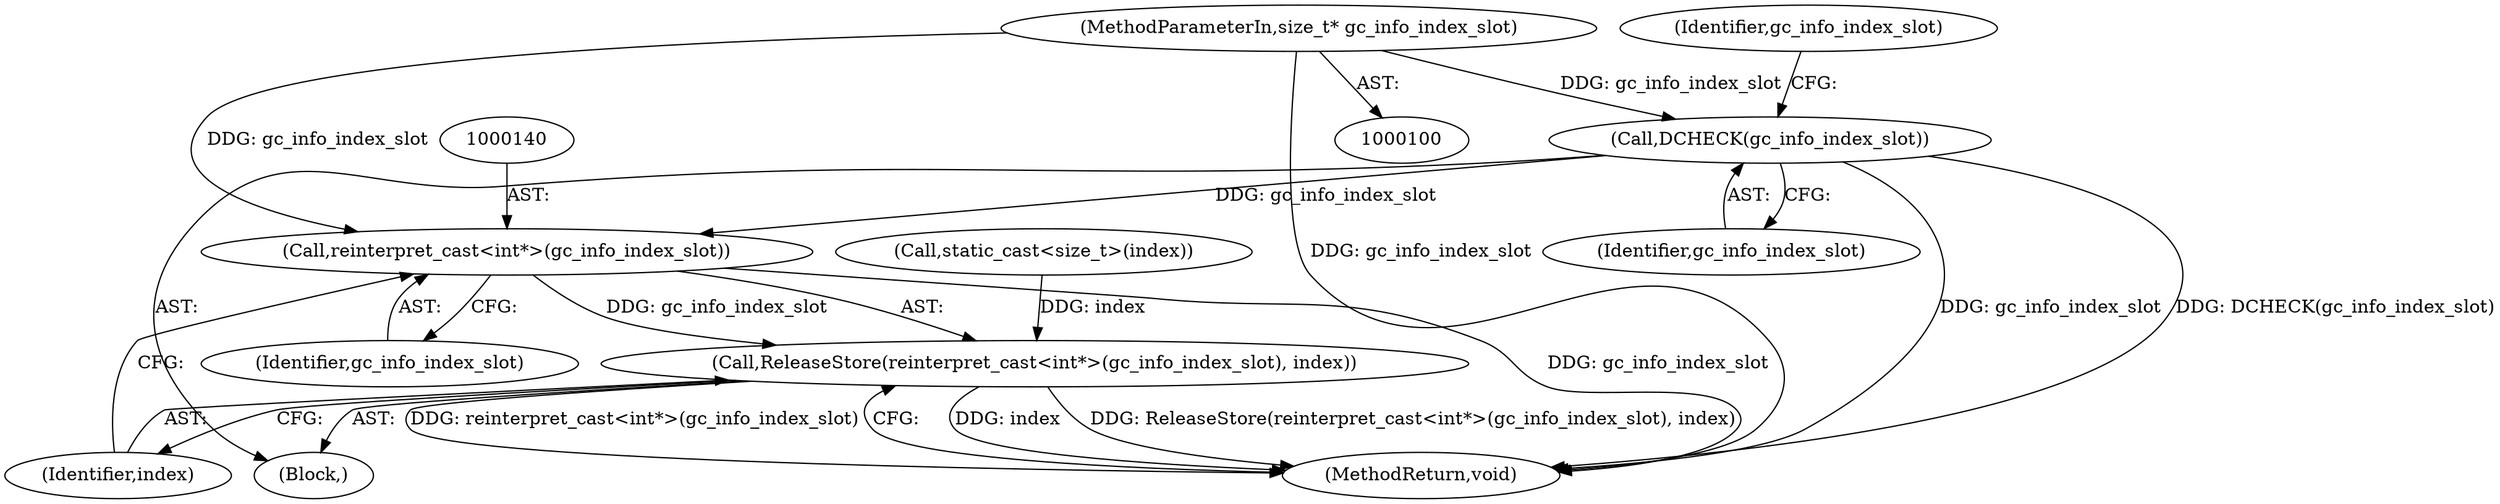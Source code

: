 digraph "0_Chrome_20b65d00ca3d8696430e22efad7485366f8c3a21@pointer" {
"1000102" [label="(MethodParameterIn,size_t* gc_info_index_slot)"];
"1000106" [label="(Call,DCHECK(gc_info_index_slot))"];
"1000139" [label="(Call,reinterpret_cast<int*>(gc_info_index_slot))"];
"1000138" [label="(Call,ReleaseStore(reinterpret_cast<int*>(gc_info_index_slot), index))"];
"1000139" [label="(Call,reinterpret_cast<int*>(gc_info_index_slot))"];
"1000121" [label="(Call,static_cast<size_t>(index))"];
"1000103" [label="(Block,)"];
"1000141" [label="(Identifier,gc_info_index_slot)"];
"1000143" [label="(MethodReturn,void)"];
"1000138" [label="(Call,ReleaseStore(reinterpret_cast<int*>(gc_info_index_slot), index))"];
"1000111" [label="(Identifier,gc_info_index_slot)"];
"1000142" [label="(Identifier,index)"];
"1000106" [label="(Call,DCHECK(gc_info_index_slot))"];
"1000102" [label="(MethodParameterIn,size_t* gc_info_index_slot)"];
"1000107" [label="(Identifier,gc_info_index_slot)"];
"1000102" -> "1000100"  [label="AST: "];
"1000102" -> "1000143"  [label="DDG: gc_info_index_slot"];
"1000102" -> "1000106"  [label="DDG: gc_info_index_slot"];
"1000102" -> "1000139"  [label="DDG: gc_info_index_slot"];
"1000106" -> "1000103"  [label="AST: "];
"1000106" -> "1000107"  [label="CFG: "];
"1000107" -> "1000106"  [label="AST: "];
"1000111" -> "1000106"  [label="CFG: "];
"1000106" -> "1000143"  [label="DDG: gc_info_index_slot"];
"1000106" -> "1000143"  [label="DDG: DCHECK(gc_info_index_slot)"];
"1000106" -> "1000139"  [label="DDG: gc_info_index_slot"];
"1000139" -> "1000138"  [label="AST: "];
"1000139" -> "1000141"  [label="CFG: "];
"1000140" -> "1000139"  [label="AST: "];
"1000141" -> "1000139"  [label="AST: "];
"1000142" -> "1000139"  [label="CFG: "];
"1000139" -> "1000143"  [label="DDG: gc_info_index_slot"];
"1000139" -> "1000138"  [label="DDG: gc_info_index_slot"];
"1000138" -> "1000103"  [label="AST: "];
"1000138" -> "1000142"  [label="CFG: "];
"1000142" -> "1000138"  [label="AST: "];
"1000143" -> "1000138"  [label="CFG: "];
"1000138" -> "1000143"  [label="DDG: index"];
"1000138" -> "1000143"  [label="DDG: ReleaseStore(reinterpret_cast<int*>(gc_info_index_slot), index)"];
"1000138" -> "1000143"  [label="DDG: reinterpret_cast<int*>(gc_info_index_slot)"];
"1000121" -> "1000138"  [label="DDG: index"];
}
